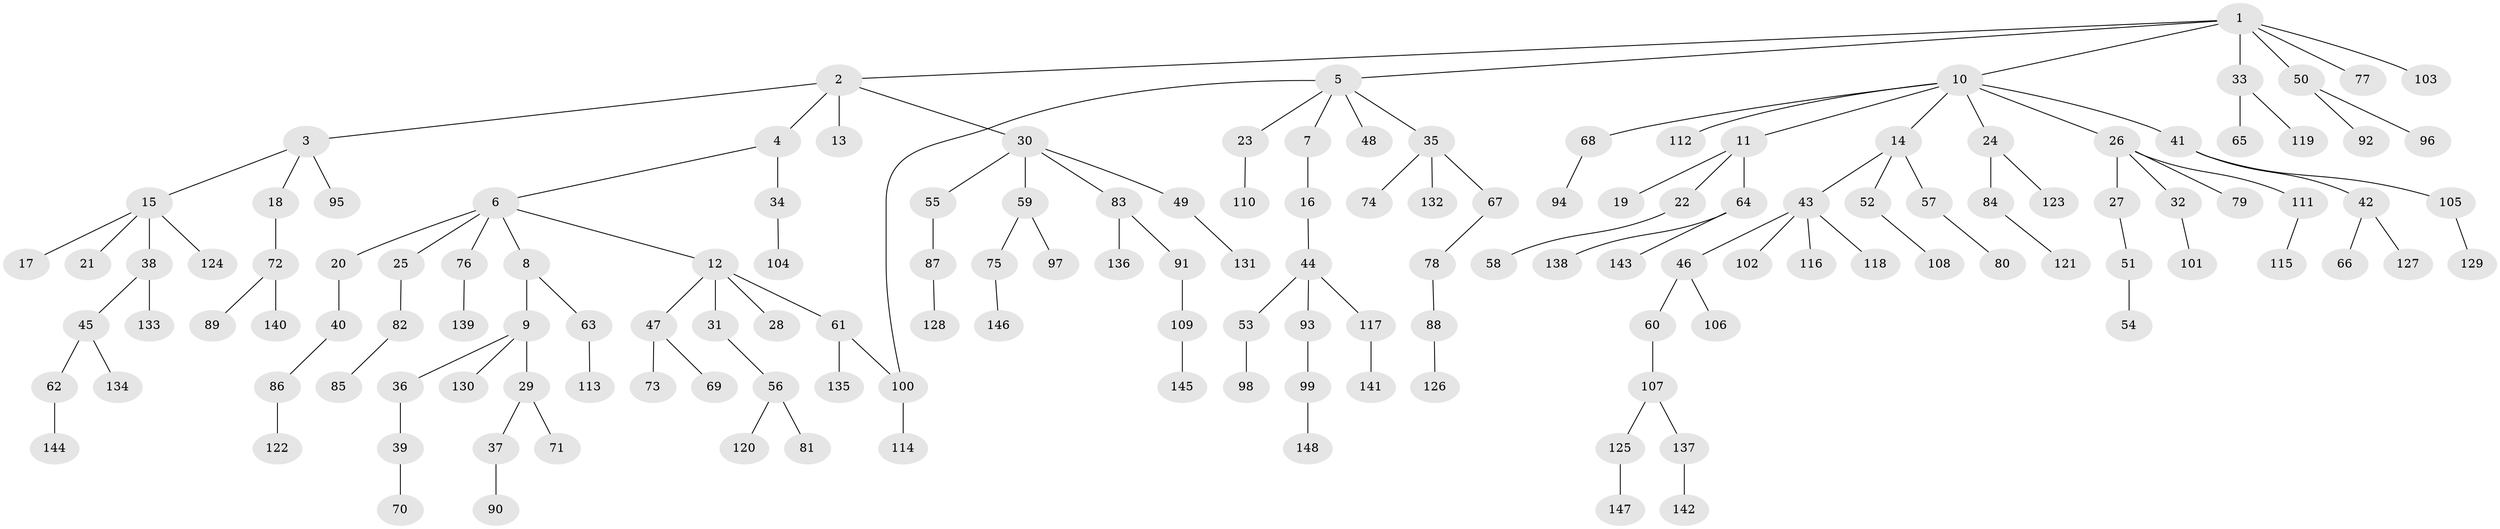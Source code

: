 // coarse degree distribution, {4: 0.1111111111111111, 3: 0.1111111111111111, 2: 0.24444444444444444, 5: 0.022222222222222223, 6: 0.022222222222222223, 1: 0.4888888888888889}
// Generated by graph-tools (version 1.1) at 2025/49/03/04/25 22:49:16]
// undirected, 148 vertices, 148 edges
graph export_dot {
  node [color=gray90,style=filled];
  1;
  2;
  3;
  4;
  5;
  6;
  7;
  8;
  9;
  10;
  11;
  12;
  13;
  14;
  15;
  16;
  17;
  18;
  19;
  20;
  21;
  22;
  23;
  24;
  25;
  26;
  27;
  28;
  29;
  30;
  31;
  32;
  33;
  34;
  35;
  36;
  37;
  38;
  39;
  40;
  41;
  42;
  43;
  44;
  45;
  46;
  47;
  48;
  49;
  50;
  51;
  52;
  53;
  54;
  55;
  56;
  57;
  58;
  59;
  60;
  61;
  62;
  63;
  64;
  65;
  66;
  67;
  68;
  69;
  70;
  71;
  72;
  73;
  74;
  75;
  76;
  77;
  78;
  79;
  80;
  81;
  82;
  83;
  84;
  85;
  86;
  87;
  88;
  89;
  90;
  91;
  92;
  93;
  94;
  95;
  96;
  97;
  98;
  99;
  100;
  101;
  102;
  103;
  104;
  105;
  106;
  107;
  108;
  109;
  110;
  111;
  112;
  113;
  114;
  115;
  116;
  117;
  118;
  119;
  120;
  121;
  122;
  123;
  124;
  125;
  126;
  127;
  128;
  129;
  130;
  131;
  132;
  133;
  134;
  135;
  136;
  137;
  138;
  139;
  140;
  141;
  142;
  143;
  144;
  145;
  146;
  147;
  148;
  1 -- 2;
  1 -- 5;
  1 -- 10;
  1 -- 33;
  1 -- 50;
  1 -- 77;
  1 -- 103;
  2 -- 3;
  2 -- 4;
  2 -- 13;
  2 -- 30;
  3 -- 15;
  3 -- 18;
  3 -- 95;
  4 -- 6;
  4 -- 34;
  5 -- 7;
  5 -- 23;
  5 -- 35;
  5 -- 48;
  5 -- 100;
  6 -- 8;
  6 -- 12;
  6 -- 20;
  6 -- 25;
  6 -- 76;
  7 -- 16;
  8 -- 9;
  8 -- 63;
  9 -- 29;
  9 -- 36;
  9 -- 130;
  10 -- 11;
  10 -- 14;
  10 -- 24;
  10 -- 26;
  10 -- 41;
  10 -- 68;
  10 -- 112;
  11 -- 19;
  11 -- 22;
  11 -- 64;
  12 -- 28;
  12 -- 31;
  12 -- 47;
  12 -- 61;
  14 -- 43;
  14 -- 52;
  14 -- 57;
  15 -- 17;
  15 -- 21;
  15 -- 38;
  15 -- 124;
  16 -- 44;
  18 -- 72;
  20 -- 40;
  22 -- 58;
  23 -- 110;
  24 -- 84;
  24 -- 123;
  25 -- 82;
  26 -- 27;
  26 -- 32;
  26 -- 79;
  26 -- 111;
  27 -- 51;
  29 -- 37;
  29 -- 71;
  30 -- 49;
  30 -- 55;
  30 -- 59;
  30 -- 83;
  31 -- 56;
  32 -- 101;
  33 -- 65;
  33 -- 119;
  34 -- 104;
  35 -- 67;
  35 -- 74;
  35 -- 132;
  36 -- 39;
  37 -- 90;
  38 -- 45;
  38 -- 133;
  39 -- 70;
  40 -- 86;
  41 -- 42;
  41 -- 105;
  42 -- 66;
  42 -- 127;
  43 -- 46;
  43 -- 102;
  43 -- 116;
  43 -- 118;
  44 -- 53;
  44 -- 93;
  44 -- 117;
  45 -- 62;
  45 -- 134;
  46 -- 60;
  46 -- 106;
  47 -- 69;
  47 -- 73;
  49 -- 131;
  50 -- 92;
  50 -- 96;
  51 -- 54;
  52 -- 108;
  53 -- 98;
  55 -- 87;
  56 -- 81;
  56 -- 120;
  57 -- 80;
  59 -- 75;
  59 -- 97;
  60 -- 107;
  61 -- 100;
  61 -- 135;
  62 -- 144;
  63 -- 113;
  64 -- 138;
  64 -- 143;
  67 -- 78;
  68 -- 94;
  72 -- 89;
  72 -- 140;
  75 -- 146;
  76 -- 139;
  78 -- 88;
  82 -- 85;
  83 -- 91;
  83 -- 136;
  84 -- 121;
  86 -- 122;
  87 -- 128;
  88 -- 126;
  91 -- 109;
  93 -- 99;
  99 -- 148;
  100 -- 114;
  105 -- 129;
  107 -- 125;
  107 -- 137;
  109 -- 145;
  111 -- 115;
  117 -- 141;
  125 -- 147;
  137 -- 142;
}
